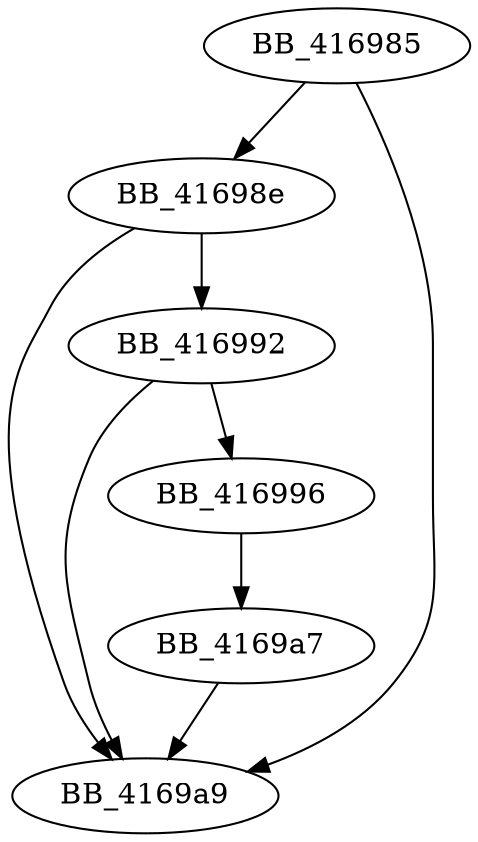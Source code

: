 DiGraph __copytlocinfo_nolock{
BB_416985->BB_41698e
BB_416985->BB_4169a9
BB_41698e->BB_416992
BB_41698e->BB_4169a9
BB_416992->BB_416996
BB_416992->BB_4169a9
BB_416996->BB_4169a7
BB_4169a7->BB_4169a9
}
